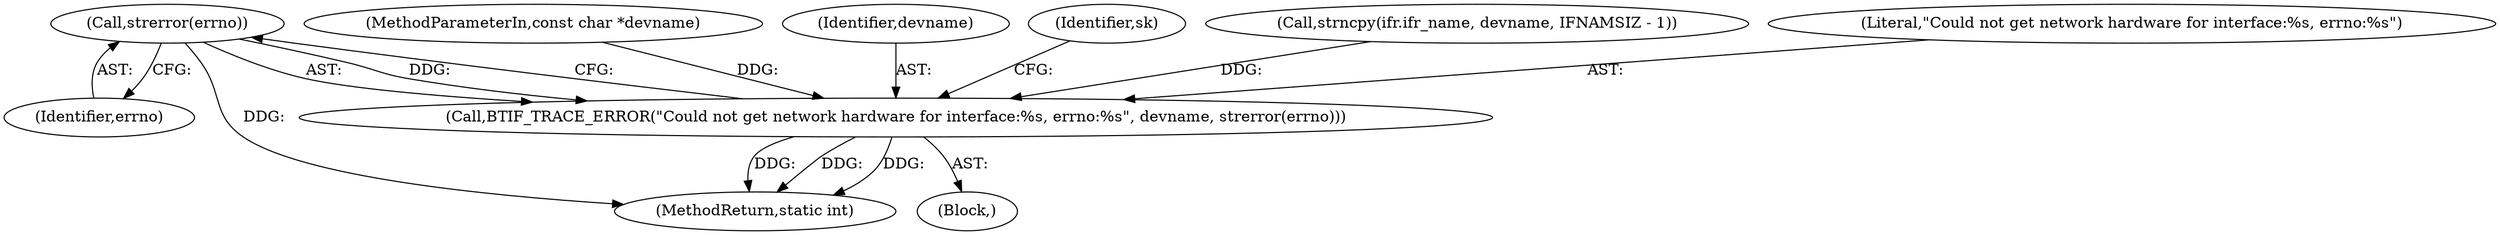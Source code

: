 digraph "0_Android_472271b153c5dc53c28beac55480a8d8434b2d5c_26@API" {
"1000150" [label="(Call,strerror(errno))"];
"1000147" [label="(Call,BTIF_TRACE_ERROR(\"Could not get network hardware for interface:%s, errno:%s\", devname, strerror(errno)))"];
"1000275" [label="(MethodReturn,static int)"];
"1000147" [label="(Call,BTIF_TRACE_ERROR(\"Could not get network hardware for interface:%s, errno:%s\", devname, strerror(errno)))"];
"1000102" [label="(MethodParameterIn,const char *devname)"];
"1000149" [label="(Identifier,devname)"];
"1000153" [label="(Identifier,sk)"];
"1000127" [label="(Call,strncpy(ifr.ifr_name, devname, IFNAMSIZ - 1))"];
"1000151" [label="(Identifier,errno)"];
"1000148" [label="(Literal,\"Could not get network hardware for interface:%s, errno:%s\")"];
"1000146" [label="(Block,)"];
"1000150" [label="(Call,strerror(errno))"];
"1000150" -> "1000147"  [label="AST: "];
"1000150" -> "1000151"  [label="CFG: "];
"1000151" -> "1000150"  [label="AST: "];
"1000147" -> "1000150"  [label="CFG: "];
"1000150" -> "1000275"  [label="DDG: "];
"1000150" -> "1000147"  [label="DDG: "];
"1000147" -> "1000146"  [label="AST: "];
"1000148" -> "1000147"  [label="AST: "];
"1000149" -> "1000147"  [label="AST: "];
"1000153" -> "1000147"  [label="CFG: "];
"1000147" -> "1000275"  [label="DDG: "];
"1000147" -> "1000275"  [label="DDG: "];
"1000147" -> "1000275"  [label="DDG: "];
"1000127" -> "1000147"  [label="DDG: "];
"1000102" -> "1000147"  [label="DDG: "];
}

